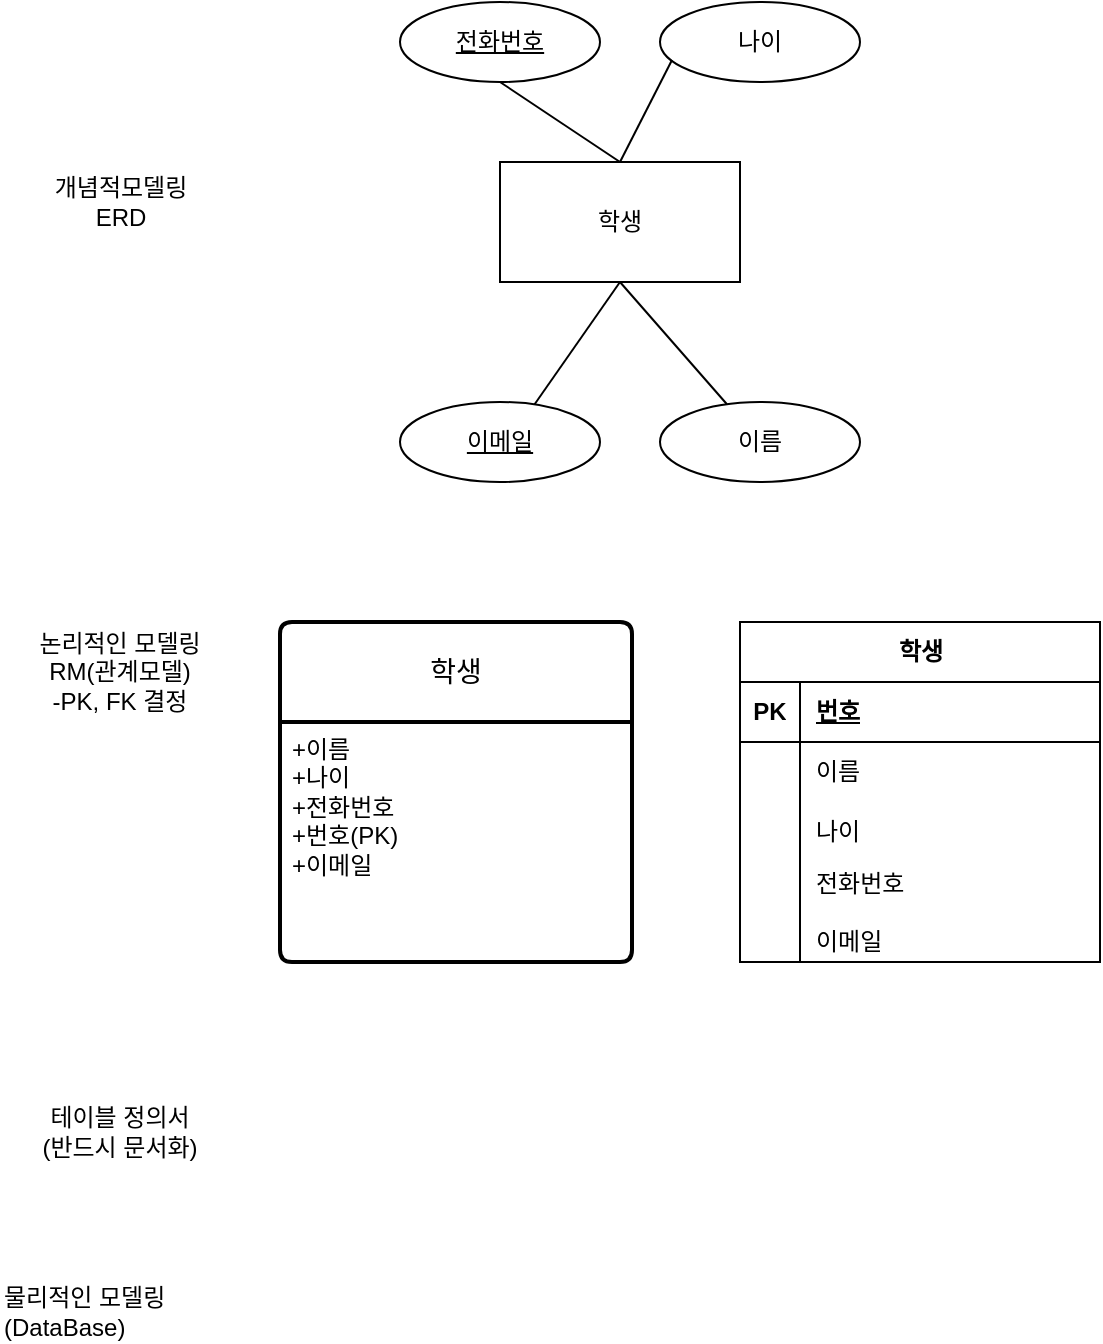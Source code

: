 <mxfile version="22.1.15" type="github">
  <diagram name="페이지-1" id="IHk5FynDBu3439YI3nP0">
    <mxGraphModel dx="924" dy="529" grid="1" gridSize="10" guides="1" tooltips="1" connect="1" arrows="1" fold="1" page="1" pageScale="1" pageWidth="827" pageHeight="1169" math="0" shadow="0">
      <root>
        <mxCell id="0" />
        <mxCell id="1" parent="0" />
        <mxCell id="Tj-MRy4mNyoVC88zkxaC-1" value="학생" style="whiteSpace=wrap;html=1;align=center;" vertex="1" parent="1">
          <mxGeometry x="320" y="220" width="120" height="60" as="geometry" />
        </mxCell>
        <mxCell id="Tj-MRy4mNyoVC88zkxaC-2" value="이름" style="ellipse;whiteSpace=wrap;html=1;align=center;" vertex="1" parent="1">
          <mxGeometry x="400" y="340" width="100" height="40" as="geometry" />
        </mxCell>
        <mxCell id="Tj-MRy4mNyoVC88zkxaC-3" value="" style="endArrow=none;html=1;rounded=0;exitX=0.5;exitY=1;exitDx=0;exitDy=0;" edge="1" parent="1" source="Tj-MRy4mNyoVC88zkxaC-1" target="Tj-MRy4mNyoVC88zkxaC-2">
          <mxGeometry relative="1" as="geometry">
            <mxPoint x="330" y="290" as="sourcePoint" />
            <mxPoint x="490" y="290" as="targetPoint" />
          </mxGeometry>
        </mxCell>
        <mxCell id="Tj-MRy4mNyoVC88zkxaC-4" value="나이" style="ellipse;whiteSpace=wrap;html=1;align=center;" vertex="1" parent="1">
          <mxGeometry x="400" y="140" width="100" height="40" as="geometry" />
        </mxCell>
        <mxCell id="Tj-MRy4mNyoVC88zkxaC-5" value="" style="endArrow=none;html=1;rounded=0;exitX=0.5;exitY=0;exitDx=0;exitDy=0;entryX=0.06;entryY=0.725;entryDx=0;entryDy=0;entryPerimeter=0;" edge="1" parent="1" source="Tj-MRy4mNyoVC88zkxaC-1" target="Tj-MRy4mNyoVC88zkxaC-4">
          <mxGeometry relative="1" as="geometry">
            <mxPoint x="440" y="219" as="sourcePoint" />
            <mxPoint x="501" y="280" as="targetPoint" />
          </mxGeometry>
        </mxCell>
        <mxCell id="Tj-MRy4mNyoVC88zkxaC-7" value="전화번호" style="ellipse;whiteSpace=wrap;html=1;align=center;fontStyle=4;" vertex="1" parent="1">
          <mxGeometry x="270" y="140" width="100" height="40" as="geometry" />
        </mxCell>
        <mxCell id="Tj-MRy4mNyoVC88zkxaC-8" value="" style="endArrow=none;html=1;rounded=0;entryX=0.5;entryY=0;entryDx=0;entryDy=0;exitX=0.5;exitY=1;exitDx=0;exitDy=0;" edge="1" parent="1" source="Tj-MRy4mNyoVC88zkxaC-7" target="Tj-MRy4mNyoVC88zkxaC-1">
          <mxGeometry relative="1" as="geometry">
            <mxPoint x="300" y="170" as="sourcePoint" />
            <mxPoint x="460" y="170" as="targetPoint" />
          </mxGeometry>
        </mxCell>
        <mxCell id="Tj-MRy4mNyoVC88zkxaC-10" value="" style="endArrow=none;html=1;rounded=0;exitX=0.5;exitY=1;exitDx=0;exitDy=0;entryX=0.66;entryY=0.075;entryDx=0;entryDy=0;entryPerimeter=0;" edge="1" parent="1" source="Tj-MRy4mNyoVC88zkxaC-1" target="Tj-MRy4mNyoVC88zkxaC-11">
          <mxGeometry relative="1" as="geometry">
            <mxPoint x="330" y="290" as="sourcePoint" />
            <mxPoint x="300" y="390" as="targetPoint" />
          </mxGeometry>
        </mxCell>
        <mxCell id="Tj-MRy4mNyoVC88zkxaC-11" value="이메일" style="ellipse;whiteSpace=wrap;html=1;align=center;fontStyle=4;" vertex="1" parent="1">
          <mxGeometry x="270" y="340" width="100" height="40" as="geometry" />
        </mxCell>
        <mxCell id="Tj-MRy4mNyoVC88zkxaC-13" value="학생" style="swimlane;childLayout=stackLayout;horizontal=1;startSize=50;horizontalStack=0;rounded=1;fontSize=14;fontStyle=0;strokeWidth=2;resizeParent=0;resizeLast=1;shadow=0;dashed=0;align=center;arcSize=4;whiteSpace=wrap;html=1;" vertex="1" parent="1">
          <mxGeometry x="210" y="450" width="176" height="170" as="geometry" />
        </mxCell>
        <mxCell id="Tj-MRy4mNyoVC88zkxaC-14" value="+이름&lt;br&gt;+나이&lt;br&gt;+전화번호&lt;br&gt;+번호(PK)&lt;br&gt;+이메일" style="align=left;strokeColor=none;fillColor=none;spacingLeft=4;fontSize=12;verticalAlign=top;resizable=0;rotatable=0;part=1;html=1;" vertex="1" parent="Tj-MRy4mNyoVC88zkxaC-13">
          <mxGeometry y="50" width="176" height="120" as="geometry" />
        </mxCell>
        <mxCell id="Tj-MRy4mNyoVC88zkxaC-16" value="학생" style="shape=table;startSize=30;container=1;collapsible=1;childLayout=tableLayout;fixedRows=1;rowLines=0;fontStyle=1;align=center;resizeLast=1;html=1;" vertex="1" parent="1">
          <mxGeometry x="440" y="450" width="180" height="170" as="geometry" />
        </mxCell>
        <mxCell id="Tj-MRy4mNyoVC88zkxaC-17" value="" style="shape=tableRow;horizontal=0;startSize=0;swimlaneHead=0;swimlaneBody=0;fillColor=none;collapsible=0;dropTarget=0;points=[[0,0.5],[1,0.5]];portConstraint=eastwest;top=0;left=0;right=0;bottom=1;" vertex="1" parent="Tj-MRy4mNyoVC88zkxaC-16">
          <mxGeometry y="30" width="180" height="30" as="geometry" />
        </mxCell>
        <mxCell id="Tj-MRy4mNyoVC88zkxaC-18" value="PK" style="shape=partialRectangle;connectable=0;fillColor=none;top=0;left=0;bottom=0;right=0;fontStyle=1;overflow=hidden;whiteSpace=wrap;html=1;" vertex="1" parent="Tj-MRy4mNyoVC88zkxaC-17">
          <mxGeometry width="30" height="30" as="geometry">
            <mxRectangle width="30" height="30" as="alternateBounds" />
          </mxGeometry>
        </mxCell>
        <mxCell id="Tj-MRy4mNyoVC88zkxaC-19" value="번호" style="shape=partialRectangle;connectable=0;fillColor=none;top=0;left=0;bottom=0;right=0;align=left;spacingLeft=6;fontStyle=5;overflow=hidden;whiteSpace=wrap;html=1;" vertex="1" parent="Tj-MRy4mNyoVC88zkxaC-17">
          <mxGeometry x="30" width="150" height="30" as="geometry">
            <mxRectangle width="150" height="30" as="alternateBounds" />
          </mxGeometry>
        </mxCell>
        <mxCell id="Tj-MRy4mNyoVC88zkxaC-20" value="" style="shape=tableRow;horizontal=0;startSize=0;swimlaneHead=0;swimlaneBody=0;fillColor=none;collapsible=0;dropTarget=0;points=[[0,0.5],[1,0.5]];portConstraint=eastwest;top=0;left=0;right=0;bottom=0;" vertex="1" parent="Tj-MRy4mNyoVC88zkxaC-16">
          <mxGeometry y="60" width="180" height="30" as="geometry" />
        </mxCell>
        <mxCell id="Tj-MRy4mNyoVC88zkxaC-21" value="" style="shape=partialRectangle;connectable=0;fillColor=none;top=0;left=0;bottom=0;right=0;editable=1;overflow=hidden;whiteSpace=wrap;html=1;" vertex="1" parent="Tj-MRy4mNyoVC88zkxaC-20">
          <mxGeometry width="30" height="30" as="geometry">
            <mxRectangle width="30" height="30" as="alternateBounds" />
          </mxGeometry>
        </mxCell>
        <mxCell id="Tj-MRy4mNyoVC88zkxaC-22" value="이름" style="shape=partialRectangle;connectable=0;fillColor=none;top=0;left=0;bottom=0;right=0;align=left;spacingLeft=6;overflow=hidden;whiteSpace=wrap;html=1;" vertex="1" parent="Tj-MRy4mNyoVC88zkxaC-20">
          <mxGeometry x="30" width="150" height="30" as="geometry">
            <mxRectangle width="150" height="30" as="alternateBounds" />
          </mxGeometry>
        </mxCell>
        <mxCell id="Tj-MRy4mNyoVC88zkxaC-23" value="" style="shape=tableRow;horizontal=0;startSize=0;swimlaneHead=0;swimlaneBody=0;fillColor=none;collapsible=0;dropTarget=0;points=[[0,0.5],[1,0.5]];portConstraint=eastwest;top=0;left=0;right=0;bottom=0;" vertex="1" parent="Tj-MRy4mNyoVC88zkxaC-16">
          <mxGeometry y="90" width="180" height="30" as="geometry" />
        </mxCell>
        <mxCell id="Tj-MRy4mNyoVC88zkxaC-24" value="" style="shape=partialRectangle;connectable=0;fillColor=none;top=0;left=0;bottom=0;right=0;editable=1;overflow=hidden;whiteSpace=wrap;html=1;" vertex="1" parent="Tj-MRy4mNyoVC88zkxaC-23">
          <mxGeometry width="30" height="30" as="geometry">
            <mxRectangle width="30" height="30" as="alternateBounds" />
          </mxGeometry>
        </mxCell>
        <mxCell id="Tj-MRy4mNyoVC88zkxaC-25" value="나이" style="shape=partialRectangle;connectable=0;fillColor=none;top=0;left=0;bottom=0;right=0;align=left;spacingLeft=6;overflow=hidden;whiteSpace=wrap;html=1;" vertex="1" parent="Tj-MRy4mNyoVC88zkxaC-23">
          <mxGeometry x="30" width="150" height="30" as="geometry">
            <mxRectangle width="150" height="30" as="alternateBounds" />
          </mxGeometry>
        </mxCell>
        <mxCell id="Tj-MRy4mNyoVC88zkxaC-26" value="" style="shape=tableRow;horizontal=0;startSize=0;swimlaneHead=0;swimlaneBody=0;fillColor=none;collapsible=0;dropTarget=0;points=[[0,0.5],[1,0.5]];portConstraint=eastwest;top=0;left=0;right=0;bottom=0;" vertex="1" parent="Tj-MRy4mNyoVC88zkxaC-16">
          <mxGeometry y="120" width="180" height="50" as="geometry" />
        </mxCell>
        <mxCell id="Tj-MRy4mNyoVC88zkxaC-27" value="" style="shape=partialRectangle;connectable=0;fillColor=none;top=0;left=0;bottom=0;right=0;editable=1;overflow=hidden;whiteSpace=wrap;html=1;" vertex="1" parent="Tj-MRy4mNyoVC88zkxaC-26">
          <mxGeometry width="30" height="50" as="geometry">
            <mxRectangle width="30" height="50" as="alternateBounds" />
          </mxGeometry>
        </mxCell>
        <mxCell id="Tj-MRy4mNyoVC88zkxaC-28" value="전화번호&lt;br&gt;&lt;br&gt;이메일" style="shape=partialRectangle;connectable=0;fillColor=none;top=0;left=0;bottom=0;right=0;align=left;spacingLeft=6;overflow=hidden;whiteSpace=wrap;html=1;" vertex="1" parent="Tj-MRy4mNyoVC88zkxaC-26">
          <mxGeometry x="30" width="150" height="50" as="geometry">
            <mxRectangle width="150" height="50" as="alternateBounds" />
          </mxGeometry>
        </mxCell>
        <mxCell id="Tj-MRy4mNyoVC88zkxaC-30" value="개념적모델링&lt;br&gt;ERD" style="text;html=1;align=center;verticalAlign=middle;resizable=0;points=[];autosize=1;strokeColor=none;fillColor=none;" vertex="1" parent="1">
          <mxGeometry x="80" y="220" width="100" height="40" as="geometry" />
        </mxCell>
        <mxCell id="Tj-MRy4mNyoVC88zkxaC-31" value="논리적인 모델링&lt;br&gt;RM(관계모델)&lt;br&gt;-PK, FK 결정" style="text;html=1;strokeColor=none;fillColor=none;align=center;verticalAlign=middle;whiteSpace=wrap;rounded=0;" vertex="1" parent="1">
          <mxGeometry x="70" y="460" width="120" height="30" as="geometry" />
        </mxCell>
        <mxCell id="Tj-MRy4mNyoVC88zkxaC-32" value="테이블 정의서&lt;br&gt;(반드시 문서화)" style="text;html=1;strokeColor=none;fillColor=none;align=center;verticalAlign=middle;whiteSpace=wrap;rounded=0;" vertex="1" parent="1">
          <mxGeometry x="70" y="690" width="120" height="30" as="geometry" />
        </mxCell>
        <mxCell id="Tj-MRy4mNyoVC88zkxaC-33" value="물리적인 모델링(DataBase)" style="text;html=1;strokeColor=none;fillColor=none;align=left;verticalAlign=middle;whiteSpace=wrap;rounded=0;" vertex="1" parent="1">
          <mxGeometry x="70" y="780" width="120" height="30" as="geometry" />
        </mxCell>
      </root>
    </mxGraphModel>
  </diagram>
</mxfile>
